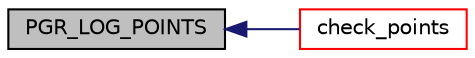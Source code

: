 digraph "PGR_LOG_POINTS"
{
  edge [fontname="Helvetica",fontsize="10",labelfontname="Helvetica",labelfontsize="10"];
  node [fontname="Helvetica",fontsize="10",shape=record];
  rankdir="LR";
  Node66 [label="PGR_LOG_POINTS",height=0.2,width=0.4,color="black", fillcolor="grey75", style="filled", fontcolor="black"];
  Node66 -> Node67 [dir="back",color="midnightblue",fontsize="10",style="solid",fontname="Helvetica"];
  Node67 [label="check_points",height=0.2,width=0.4,color="red", fillcolor="white", style="filled",URL="$pgr__withPoints_8hpp.html#aafd53873fa63967f96fc3bfcd6481d6c"];
}
